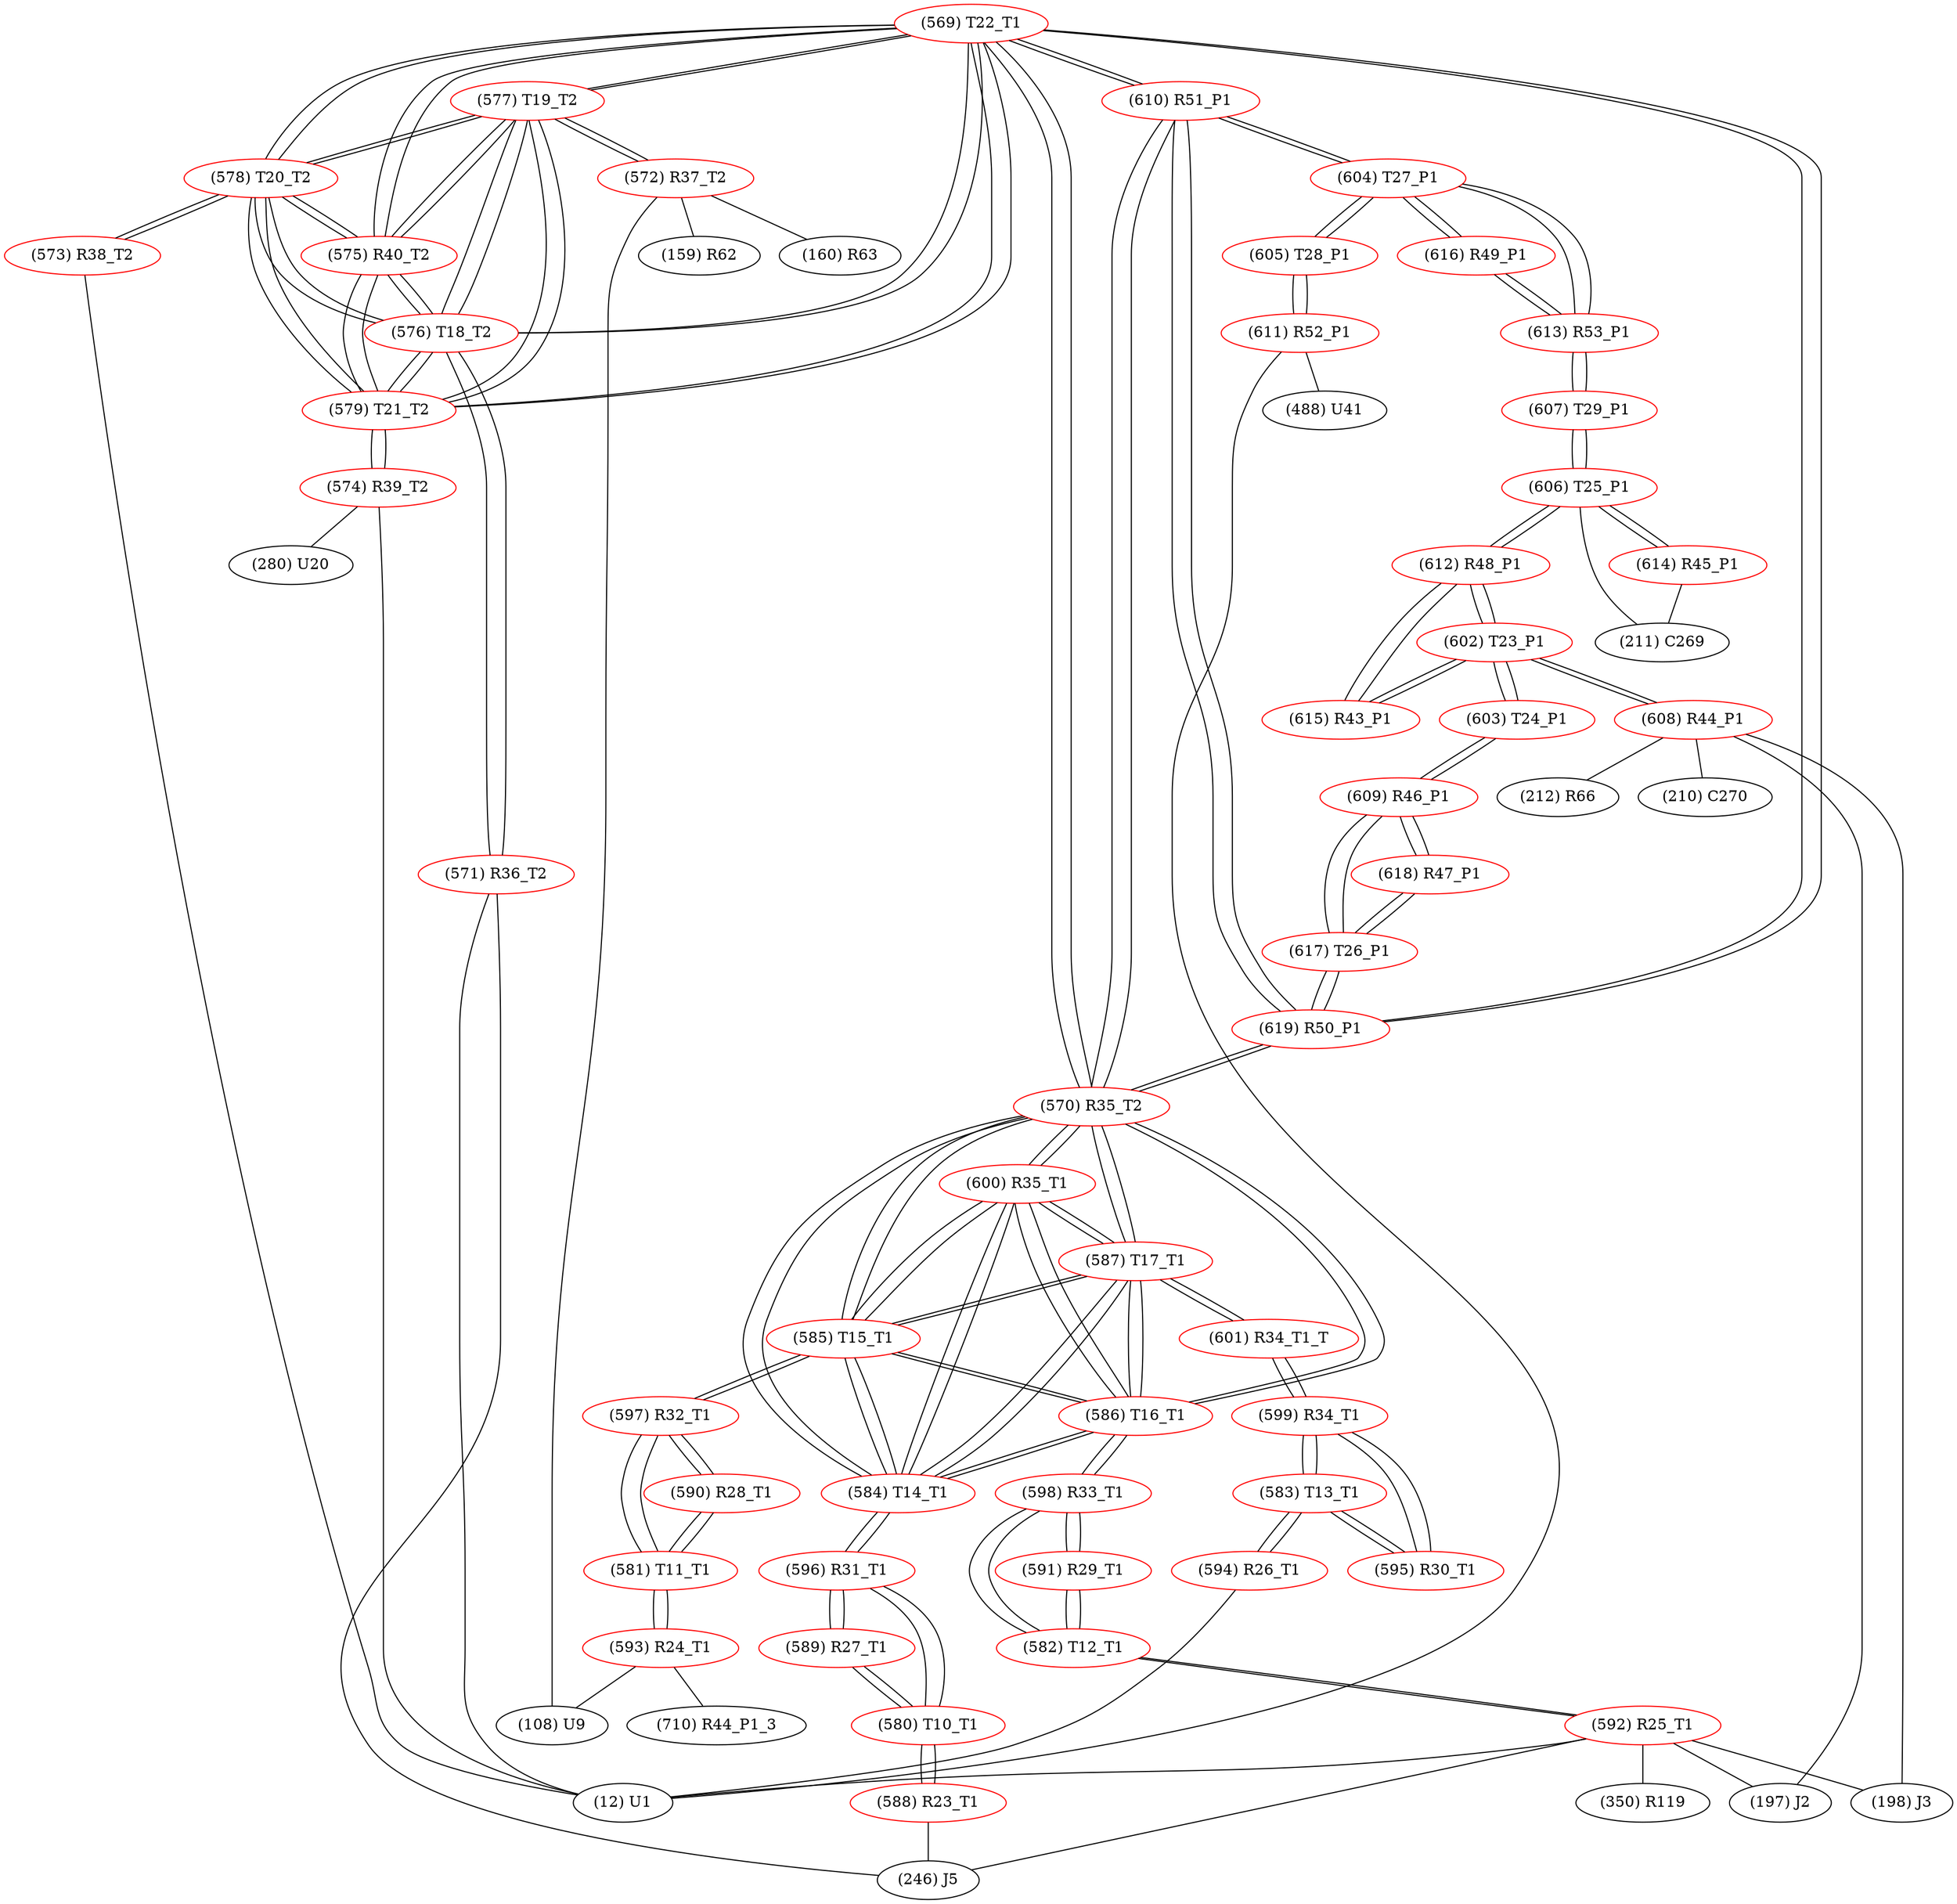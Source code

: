 graph {
	569 [label="(569) T22_T1" color=red]
	577 [label="(577) T19_T2"]
	578 [label="(578) T20_T2"]
	579 [label="(579) T21_T2"]
	576 [label="(576) T18_T2"]
	575 [label="(575) R40_T2"]
	610 [label="(610) R51_P1"]
	619 [label="(619) R50_P1"]
	570 [label="(570) R35_T2"]
	570 [label="(570) R35_T2" color=red]
	585 [label="(585) T15_T1"]
	586 [label="(586) T16_T1"]
	584 [label="(584) T14_T1"]
	587 [label="(587) T17_T1"]
	600 [label="(600) R35_T1"]
	610 [label="(610) R51_P1"]
	619 [label="(619) R50_P1"]
	569 [label="(569) T22_T1"]
	571 [label="(571) R36_T2" color=red]
	12 [label="(12) U1"]
	246 [label="(246) J5"]
	576 [label="(576) T18_T2"]
	572 [label="(572) R37_T2" color=red]
	108 [label="(108) U9"]
	160 [label="(160) R63"]
	159 [label="(159) R62"]
	577 [label="(577) T19_T2"]
	573 [label="(573) R38_T2" color=red]
	12 [label="(12) U1"]
	578 [label="(578) T20_T2"]
	574 [label="(574) R39_T2" color=red]
	12 [label="(12) U1"]
	280 [label="(280) U20"]
	579 [label="(579) T21_T2"]
	575 [label="(575) R40_T2" color=red]
	577 [label="(577) T19_T2"]
	578 [label="(578) T20_T2"]
	579 [label="(579) T21_T2"]
	569 [label="(569) T22_T1"]
	576 [label="(576) T18_T2"]
	576 [label="(576) T18_T2" color=red]
	577 [label="(577) T19_T2"]
	578 [label="(578) T20_T2"]
	579 [label="(579) T21_T2"]
	569 [label="(569) T22_T1"]
	575 [label="(575) R40_T2"]
	571 [label="(571) R36_T2"]
	577 [label="(577) T19_T2" color=red]
	578 [label="(578) T20_T2"]
	579 [label="(579) T21_T2"]
	569 [label="(569) T22_T1"]
	576 [label="(576) T18_T2"]
	575 [label="(575) R40_T2"]
	572 [label="(572) R37_T2"]
	578 [label="(578) T20_T2" color=red]
	577 [label="(577) T19_T2"]
	579 [label="(579) T21_T2"]
	569 [label="(569) T22_T1"]
	576 [label="(576) T18_T2"]
	575 [label="(575) R40_T2"]
	573 [label="(573) R38_T2"]
	579 [label="(579) T21_T2" color=red]
	577 [label="(577) T19_T2"]
	578 [label="(578) T20_T2"]
	569 [label="(569) T22_T1"]
	576 [label="(576) T18_T2"]
	575 [label="(575) R40_T2"]
	574 [label="(574) R39_T2"]
	580 [label="(580) T10_T1" color=red]
	588 [label="(588) R23_T1"]
	589 [label="(589) R27_T1"]
	596 [label="(596) R31_T1"]
	581 [label="(581) T11_T1" color=red]
	593 [label="(593) R24_T1"]
	597 [label="(597) R32_T1"]
	590 [label="(590) R28_T1"]
	582 [label="(582) T12_T1" color=red]
	598 [label="(598) R33_T1"]
	591 [label="(591) R29_T1"]
	592 [label="(592) R25_T1"]
	583 [label="(583) T13_T1" color=red]
	595 [label="(595) R30_T1"]
	599 [label="(599) R34_T1"]
	594 [label="(594) R26_T1"]
	584 [label="(584) T14_T1" color=red]
	585 [label="(585) T15_T1"]
	586 [label="(586) T16_T1"]
	587 [label="(587) T17_T1"]
	570 [label="(570) R35_T2"]
	600 [label="(600) R35_T1"]
	596 [label="(596) R31_T1"]
	585 [label="(585) T15_T1" color=red]
	586 [label="(586) T16_T1"]
	584 [label="(584) T14_T1"]
	587 [label="(587) T17_T1"]
	570 [label="(570) R35_T2"]
	600 [label="(600) R35_T1"]
	597 [label="(597) R32_T1"]
	586 [label="(586) T16_T1" color=red]
	585 [label="(585) T15_T1"]
	584 [label="(584) T14_T1"]
	587 [label="(587) T17_T1"]
	570 [label="(570) R35_T2"]
	600 [label="(600) R35_T1"]
	598 [label="(598) R33_T1"]
	587 [label="(587) T17_T1" color=red]
	585 [label="(585) T15_T1"]
	586 [label="(586) T16_T1"]
	584 [label="(584) T14_T1"]
	570 [label="(570) R35_T2"]
	600 [label="(600) R35_T1"]
	601 [label="(601) R34_T1_T"]
	588 [label="(588) R23_T1" color=red]
	246 [label="(246) J5"]
	580 [label="(580) T10_T1"]
	589 [label="(589) R27_T1" color=red]
	580 [label="(580) T10_T1"]
	596 [label="(596) R31_T1"]
	590 [label="(590) R28_T1" color=red]
	597 [label="(597) R32_T1"]
	581 [label="(581) T11_T1"]
	591 [label="(591) R29_T1" color=red]
	598 [label="(598) R33_T1"]
	582 [label="(582) T12_T1"]
	592 [label="(592) R25_T1" color=red]
	197 [label="(197) J2"]
	350 [label="(350) R119"]
	198 [label="(198) J3"]
	12 [label="(12) U1"]
	246 [label="(246) J5"]
	582 [label="(582) T12_T1"]
	593 [label="(593) R24_T1" color=red]
	108 [label="(108) U9"]
	710 [label="(710) R44_P1_3"]
	581 [label="(581) T11_T1"]
	594 [label="(594) R26_T1" color=red]
	12 [label="(12) U1"]
	583 [label="(583) T13_T1"]
	595 [label="(595) R30_T1" color=red]
	599 [label="(599) R34_T1"]
	583 [label="(583) T13_T1"]
	596 [label="(596) R31_T1" color=red]
	589 [label="(589) R27_T1"]
	580 [label="(580) T10_T1"]
	584 [label="(584) T14_T1"]
	597 [label="(597) R32_T1" color=red]
	585 [label="(585) T15_T1"]
	581 [label="(581) T11_T1"]
	590 [label="(590) R28_T1"]
	598 [label="(598) R33_T1" color=red]
	586 [label="(586) T16_T1"]
	582 [label="(582) T12_T1"]
	591 [label="(591) R29_T1"]
	599 [label="(599) R34_T1" color=red]
	595 [label="(595) R30_T1"]
	583 [label="(583) T13_T1"]
	601 [label="(601) R34_T1_T"]
	600 [label="(600) R35_T1" color=red]
	585 [label="(585) T15_T1"]
	586 [label="(586) T16_T1"]
	584 [label="(584) T14_T1"]
	587 [label="(587) T17_T1"]
	570 [label="(570) R35_T2"]
	601 [label="(601) R34_T1_T" color=red]
	587 [label="(587) T17_T1"]
	599 [label="(599) R34_T1"]
	602 [label="(602) T23_P1" color=red]
	612 [label="(612) R48_P1"]
	615 [label="(615) R43_P1"]
	603 [label="(603) T24_P1"]
	608 [label="(608) R44_P1"]
	603 [label="(603) T24_P1" color=red]
	609 [label="(609) R46_P1"]
	602 [label="(602) T23_P1"]
	604 [label="(604) T27_P1" color=red]
	610 [label="(610) R51_P1"]
	605 [label="(605) T28_P1"]
	613 [label="(613) R53_P1"]
	616 [label="(616) R49_P1"]
	605 [label="(605) T28_P1" color=red]
	611 [label="(611) R52_P1"]
	604 [label="(604) T27_P1"]
	606 [label="(606) T25_P1" color=red]
	607 [label="(607) T29_P1"]
	612 [label="(612) R48_P1"]
	614 [label="(614) R45_P1"]
	211 [label="(211) C269"]
	607 [label="(607) T29_P1" color=red]
	606 [label="(606) T25_P1"]
	613 [label="(613) R53_P1"]
	608 [label="(608) R44_P1" color=red]
	212 [label="(212) R66"]
	197 [label="(197) J2"]
	198 [label="(198) J3"]
	210 [label="(210) C270"]
	602 [label="(602) T23_P1"]
	609 [label="(609) R46_P1" color=red]
	617 [label="(617) T26_P1"]
	618 [label="(618) R47_P1"]
	603 [label="(603) T24_P1"]
	610 [label="(610) R51_P1" color=red]
	604 [label="(604) T27_P1"]
	619 [label="(619) R50_P1"]
	569 [label="(569) T22_T1"]
	570 [label="(570) R35_T2"]
	611 [label="(611) R52_P1" color=red]
	12 [label="(12) U1"]
	488 [label="(488) U41"]
	605 [label="(605) T28_P1"]
	612 [label="(612) R48_P1" color=red]
	606 [label="(606) T25_P1"]
	602 [label="(602) T23_P1"]
	615 [label="(615) R43_P1"]
	613 [label="(613) R53_P1" color=red]
	607 [label="(607) T29_P1"]
	604 [label="(604) T27_P1"]
	616 [label="(616) R49_P1"]
	614 [label="(614) R45_P1" color=red]
	606 [label="(606) T25_P1"]
	211 [label="(211) C269"]
	615 [label="(615) R43_P1" color=red]
	612 [label="(612) R48_P1"]
	602 [label="(602) T23_P1"]
	616 [label="(616) R49_P1" color=red]
	604 [label="(604) T27_P1"]
	613 [label="(613) R53_P1"]
	617 [label="(617) T26_P1" color=red]
	619 [label="(619) R50_P1"]
	609 [label="(609) R46_P1"]
	618 [label="(618) R47_P1"]
	618 [label="(618) R47_P1" color=red]
	617 [label="(617) T26_P1"]
	609 [label="(609) R46_P1"]
	619 [label="(619) R50_P1" color=red]
	617 [label="(617) T26_P1"]
	610 [label="(610) R51_P1"]
	569 [label="(569) T22_T1"]
	570 [label="(570) R35_T2"]
	569 -- 577
	569 -- 578
	569 -- 579
	569 -- 576
	569 -- 575
	569 -- 610
	569 -- 619
	569 -- 570
	570 -- 585
	570 -- 586
	570 -- 584
	570 -- 587
	570 -- 600
	570 -- 610
	570 -- 619
	570 -- 569
	571 -- 12
	571 -- 246
	571 -- 576
	572 -- 108
	572 -- 160
	572 -- 159
	572 -- 577
	573 -- 12
	573 -- 578
	574 -- 12
	574 -- 280
	574 -- 579
	575 -- 577
	575 -- 578
	575 -- 579
	575 -- 569
	575 -- 576
	576 -- 577
	576 -- 578
	576 -- 579
	576 -- 569
	576 -- 575
	576 -- 571
	577 -- 578
	577 -- 579
	577 -- 569
	577 -- 576
	577 -- 575
	577 -- 572
	578 -- 577
	578 -- 579
	578 -- 569
	578 -- 576
	578 -- 575
	578 -- 573
	579 -- 577
	579 -- 578
	579 -- 569
	579 -- 576
	579 -- 575
	579 -- 574
	580 -- 588
	580 -- 589
	580 -- 596
	581 -- 593
	581 -- 597
	581 -- 590
	582 -- 598
	582 -- 591
	582 -- 592
	583 -- 595
	583 -- 599
	583 -- 594
	584 -- 585
	584 -- 586
	584 -- 587
	584 -- 570
	584 -- 600
	584 -- 596
	585 -- 586
	585 -- 584
	585 -- 587
	585 -- 570
	585 -- 600
	585 -- 597
	586 -- 585
	586 -- 584
	586 -- 587
	586 -- 570
	586 -- 600
	586 -- 598
	587 -- 585
	587 -- 586
	587 -- 584
	587 -- 570
	587 -- 600
	587 -- 601
	588 -- 246
	588 -- 580
	589 -- 580
	589 -- 596
	590 -- 597
	590 -- 581
	591 -- 598
	591 -- 582
	592 -- 197
	592 -- 350
	592 -- 198
	592 -- 12
	592 -- 246
	592 -- 582
	593 -- 108
	593 -- 710
	593 -- 581
	594 -- 12
	594 -- 583
	595 -- 599
	595 -- 583
	596 -- 589
	596 -- 580
	596 -- 584
	597 -- 585
	597 -- 581
	597 -- 590
	598 -- 586
	598 -- 582
	598 -- 591
	599 -- 595
	599 -- 583
	599 -- 601
	600 -- 585
	600 -- 586
	600 -- 584
	600 -- 587
	600 -- 570
	601 -- 587
	601 -- 599
	602 -- 612
	602 -- 615
	602 -- 603
	602 -- 608
	603 -- 609
	603 -- 602
	604 -- 610
	604 -- 605
	604 -- 613
	604 -- 616
	605 -- 611
	605 -- 604
	606 -- 607
	606 -- 612
	606 -- 614
	606 -- 211
	607 -- 606
	607 -- 613
	608 -- 212
	608 -- 197
	608 -- 198
	608 -- 210
	608 -- 602
	609 -- 617
	609 -- 618
	609 -- 603
	610 -- 604
	610 -- 619
	610 -- 569
	610 -- 570
	611 -- 12
	611 -- 488
	611 -- 605
	612 -- 606
	612 -- 602
	612 -- 615
	613 -- 607
	613 -- 604
	613 -- 616
	614 -- 606
	614 -- 211
	615 -- 612
	615 -- 602
	616 -- 604
	616 -- 613
	617 -- 619
	617 -- 609
	617 -- 618
	618 -- 617
	618 -- 609
	619 -- 617
	619 -- 610
	619 -- 569
	619 -- 570
}